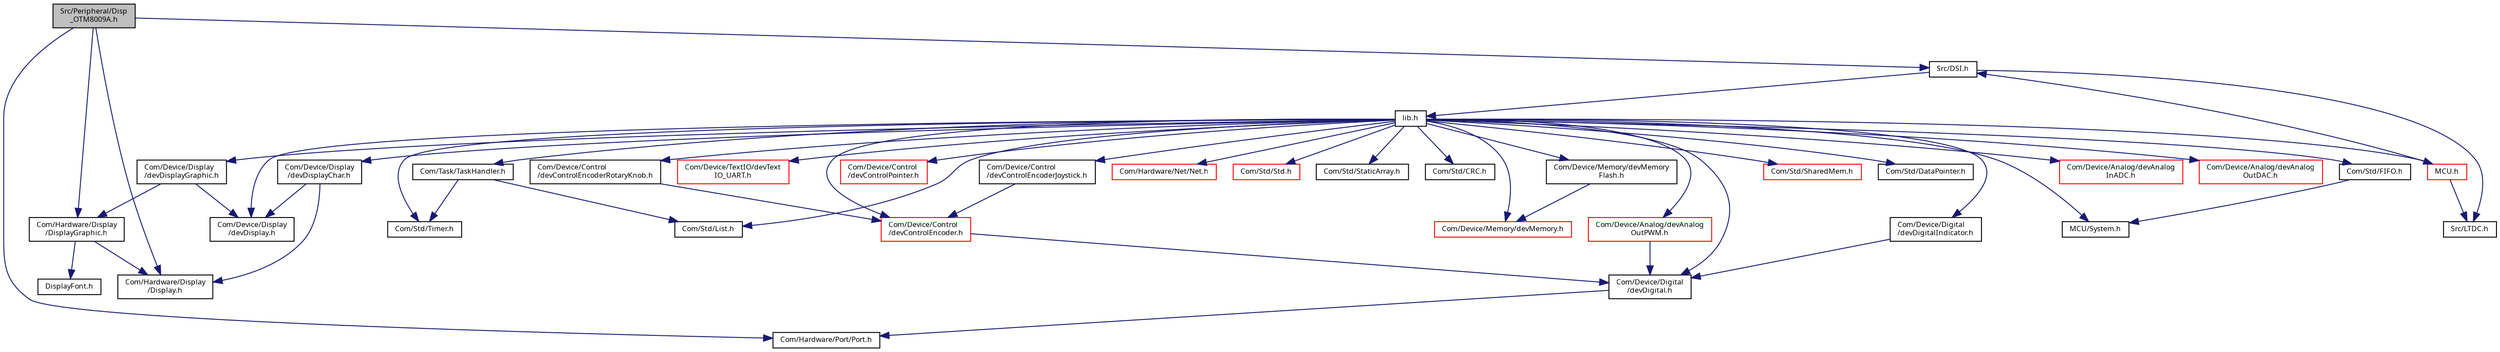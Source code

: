 digraph "Src/Peripheral/Disp_OTM8009A.h"
{
  edge [fontname="Sans",fontsize="8",labelfontname="Sans",labelfontsize="8"];
  node [fontname="Sans",fontsize="8",shape=record];
  Node1 [label="Src/Peripheral/Disp\l_OTM8009A.h",height=0.2,width=0.4,color="black", fillcolor="grey75", style="filled", fontcolor="black"];
  Node1 -> Node2 [color="midnightblue",fontsize="8",style="solid",fontname="Sans"];
  Node2 [label="Com/Hardware/Port/Port.h",height=0.2,width=0.4,color="black", fillcolor="white", style="filled",URL="$_port_8h.html"];
  Node1 -> Node3 [color="midnightblue",fontsize="8",style="solid",fontname="Sans"];
  Node3 [label="Com/Hardware/Display\l/Display.h",height=0.2,width=0.4,color="black", fillcolor="white", style="filled",URL="$_display_8h.html"];
  Node1 -> Node4 [color="midnightblue",fontsize="8",style="solid",fontname="Sans"];
  Node4 [label="Com/Hardware/Display\l/DisplayGraphic.h",height=0.2,width=0.4,color="black", fillcolor="white", style="filled",URL="$_display_graphic_8h.html"];
  Node4 -> Node3 [color="midnightblue",fontsize="8",style="solid",fontname="Sans"];
  Node4 -> Node5 [color="midnightblue",fontsize="8",style="solid",fontname="Sans"];
  Node5 [label="DisplayFont.h",height=0.2,width=0.4,color="black", fillcolor="white", style="filled",URL="$_display_font_8h.html"];
  Node1 -> Node6 [color="midnightblue",fontsize="8",style="solid",fontname="Sans"];
  Node6 [label="Src/DSI.h",height=0.2,width=0.4,color="black", fillcolor="white", style="filled",URL="$_d_s_i_8h.html"];
  Node6 -> Node7 [color="midnightblue",fontsize="8",style="solid",fontname="Sans"];
  Node7 [label="lib.h",height=0.2,width=0.4,color="black", fillcolor="white", style="filled",URL="$lib_8h.html",tooltip="Library main include file. "];
  Node7 -> Node8 [color="midnightblue",fontsize="8",style="solid",fontname="Sans"];
  Node8 [label="MCU/System.h",height=0.2,width=0.4,color="black", fillcolor="white", style="filled",URL="$_system_8h.html"];
  Node7 -> Node9 [color="midnightblue",fontsize="8",style="solid",fontname="Sans"];
  Node9 [label="MCU.h",height=0.2,width=0.4,color="red", fillcolor="white", style="filled",URL="$_m_c_u_8h_source.html"];
  Node9 -> Node6 [color="midnightblue",fontsize="8",style="solid",fontname="Sans"];
  Node9 -> Node10 [color="midnightblue",fontsize="8",style="solid",fontname="Sans"];
  Node10 [label="Src/LTDC.h",height=0.2,width=0.4,color="black", fillcolor="white", style="filled",URL="$_l_t_d_c_8h.html"];
  Node7 -> Node11 [color="midnightblue",fontsize="8",style="solid",fontname="Sans"];
  Node11 [label="Com/Hardware/Net/Net.h",height=0.2,width=0.4,color="red", fillcolor="white", style="filled",URL="$_net_8h.html"];
  Node7 -> Node12 [color="midnightblue",fontsize="8",style="solid",fontname="Sans"];
  Node12 [label="Com/Std/Std.h",height=0.2,width=0.4,color="red", fillcolor="white", style="filled",URL="$_std_8h.html",tooltip="Standard include file. "];
  Node7 -> Node13 [color="midnightblue",fontsize="8",style="solid",fontname="Sans"];
  Node13 [label="Com/Std/StaticArray.h",height=0.2,width=0.4,color="black", fillcolor="white", style="filled",URL="$_static_array_8h.html"];
  Node7 -> Node14 [color="midnightblue",fontsize="8",style="solid",fontname="Sans"];
  Node14 [label="Com/Std/CRC.h",height=0.2,width=0.4,color="black", fillcolor="white", style="filled",URL="$_c_r_c_8h.html"];
  Node7 -> Node15 [color="midnightblue",fontsize="8",style="solid",fontname="Sans"];
  Node15 [label="Com/Std/List.h",height=0.2,width=0.4,color="black", fillcolor="white", style="filled",URL="$_list_8h.html"];
  Node7 -> Node16 [color="midnightblue",fontsize="8",style="solid",fontname="Sans"];
  Node16 [label="Com/Std/FIFO.h",height=0.2,width=0.4,color="black", fillcolor="white", style="filled",URL="$_fifo_8h.html"];
  Node16 -> Node8 [color="midnightblue",fontsize="8",style="solid",fontname="Sans"];
  Node7 -> Node17 [color="midnightblue",fontsize="8",style="solid",fontname="Sans"];
  Node17 [label="Com/Std/SharedMem.h",height=0.2,width=0.4,color="red", fillcolor="white", style="filled",URL="$_shared_mem_8h.html"];
  Node7 -> Node18 [color="midnightblue",fontsize="8",style="solid",fontname="Sans"];
  Node18 [label="Com/Std/DataPointer.h",height=0.2,width=0.4,color="black", fillcolor="white", style="filled",URL="$_data_pointer_8h.html"];
  Node7 -> Node19 [color="midnightblue",fontsize="8",style="solid",fontname="Sans"];
  Node19 [label="Com/Std/Timer.h",height=0.2,width=0.4,color="black", fillcolor="white", style="filled",URL="$_std_2_timer_8h.html"];
  Node7 -> Node20 [color="midnightblue",fontsize="8",style="solid",fontname="Sans"];
  Node20 [label="Com/Device/Analog/devAnalog\lInADC.h",height=0.2,width=0.4,color="red", fillcolor="white", style="filled",URL="$dev_analog_in_a_d_c_8h.html"];
  Node7 -> Node21 [color="midnightblue",fontsize="8",style="solid",fontname="Sans"];
  Node21 [label="Com/Device/Analog/devAnalog\lOutDAC.h",height=0.2,width=0.4,color="red", fillcolor="white", style="filled",URL="$dev_analog_out_d_a_c_8h.html"];
  Node7 -> Node22 [color="midnightblue",fontsize="8",style="solid",fontname="Sans"];
  Node22 [label="Com/Device/Analog/devAnalog\lOutPWM.h",height=0.2,width=0.4,color="red", fillcolor="white", style="filled",URL="$dev_analog_out_p_w_m_8h.html"];
  Node22 -> Node23 [color="midnightblue",fontsize="8",style="solid",fontname="Sans"];
  Node23 [label="Com/Device/Digital\l/devDigital.h",height=0.2,width=0.4,color="black", fillcolor="white", style="filled",URL="$dev_digital_8h.html"];
  Node23 -> Node2 [color="midnightblue",fontsize="8",style="solid",fontname="Sans"];
  Node7 -> Node23 [color="midnightblue",fontsize="8",style="solid",fontname="Sans"];
  Node7 -> Node24 [color="midnightblue",fontsize="8",style="solid",fontname="Sans"];
  Node24 [label="Com/Device/Digital\l/devDigitalIndicator.h",height=0.2,width=0.4,color="black", fillcolor="white", style="filled",URL="$dev_digital_indicator_8h.html"];
  Node24 -> Node23 [color="midnightblue",fontsize="8",style="solid",fontname="Sans"];
  Node7 -> Node25 [color="midnightblue",fontsize="8",style="solid",fontname="Sans"];
  Node25 [label="Com/Device/Display\l/devDisplay.h",height=0.2,width=0.4,color="black", fillcolor="white", style="filled",URL="$dev_display_8h.html"];
  Node7 -> Node26 [color="midnightblue",fontsize="8",style="solid",fontname="Sans"];
  Node26 [label="Com/Device/Display\l/devDisplayChar.h",height=0.2,width=0.4,color="black", fillcolor="white", style="filled",URL="$dev_display_char_8h.html"];
  Node26 -> Node3 [color="midnightblue",fontsize="8",style="solid",fontname="Sans"];
  Node26 -> Node25 [color="midnightblue",fontsize="8",style="solid",fontname="Sans"];
  Node7 -> Node27 [color="midnightblue",fontsize="8",style="solid",fontname="Sans"];
  Node27 [label="Com/Device/Display\l/devDisplayGraphic.h",height=0.2,width=0.4,color="black", fillcolor="white", style="filled",URL="$dev_display_graphic_8h.html"];
  Node27 -> Node4 [color="midnightblue",fontsize="8",style="solid",fontname="Sans"];
  Node27 -> Node25 [color="midnightblue",fontsize="8",style="solid",fontname="Sans"];
  Node7 -> Node28 [color="midnightblue",fontsize="8",style="solid",fontname="Sans"];
  Node28 [label="Com/Device/Memory/devMemory.h",height=0.2,width=0.4,color="red", fillcolor="white", style="filled",URL="$dev_memory_8h.html"];
  Node7 -> Node29 [color="midnightblue",fontsize="8",style="solid",fontname="Sans"];
  Node29 [label="Com/Device/Memory/devMemory\lFlash.h",height=0.2,width=0.4,color="black", fillcolor="white", style="filled",URL="$dev_memory_flash_8h.html"];
  Node29 -> Node28 [color="midnightblue",fontsize="8",style="solid",fontname="Sans"];
  Node7 -> Node30 [color="midnightblue",fontsize="8",style="solid",fontname="Sans"];
  Node30 [label="Com/Device/TextIO/devText\lIO_UART.h",height=0.2,width=0.4,color="red", fillcolor="white", style="filled",URL="$dev_text_i_o___u_a_r_t_8h.html"];
  Node7 -> Node31 [color="midnightblue",fontsize="8",style="solid",fontname="Sans"];
  Node31 [label="Com/Device/Control\l/devControlEncoder.h",height=0.2,width=0.4,color="red", fillcolor="white", style="filled",URL="$dev_control_encoder_8h.html"];
  Node31 -> Node23 [color="midnightblue",fontsize="8",style="solid",fontname="Sans"];
  Node7 -> Node32 [color="midnightblue",fontsize="8",style="solid",fontname="Sans"];
  Node32 [label="Com/Device/Control\l/devControlEncoderJoystick.h",height=0.2,width=0.4,color="black", fillcolor="white", style="filled",URL="$dev_control_encoder_joystick_8h.html"];
  Node32 -> Node31 [color="midnightblue",fontsize="8",style="solid",fontname="Sans"];
  Node7 -> Node33 [color="midnightblue",fontsize="8",style="solid",fontname="Sans"];
  Node33 [label="Com/Device/Control\l/devControlEncoderRotaryKnob.h",height=0.2,width=0.4,color="black", fillcolor="white", style="filled",URL="$dev_control_encoder_rotaryknob_8h.html"];
  Node33 -> Node31 [color="midnightblue",fontsize="8",style="solid",fontname="Sans"];
  Node7 -> Node34 [color="midnightblue",fontsize="8",style="solid",fontname="Sans"];
  Node34 [label="Com/Device/Control\l/devControlPointer.h",height=0.2,width=0.4,color="red", fillcolor="white", style="filled",URL="$dev_control_pointer_8h.html"];
  Node7 -> Node35 [color="midnightblue",fontsize="8",style="solid",fontname="Sans"];
  Node35 [label="Com/Task/TaskHandler.h",height=0.2,width=0.4,color="black", fillcolor="white", style="filled",URL="$_task_handler_8h.html"];
  Node35 -> Node15 [color="midnightblue",fontsize="8",style="solid",fontname="Sans"];
  Node35 -> Node19 [color="midnightblue",fontsize="8",style="solid",fontname="Sans"];
  Node6 -> Node10 [color="midnightblue",fontsize="8",style="solid",fontname="Sans"];
}
